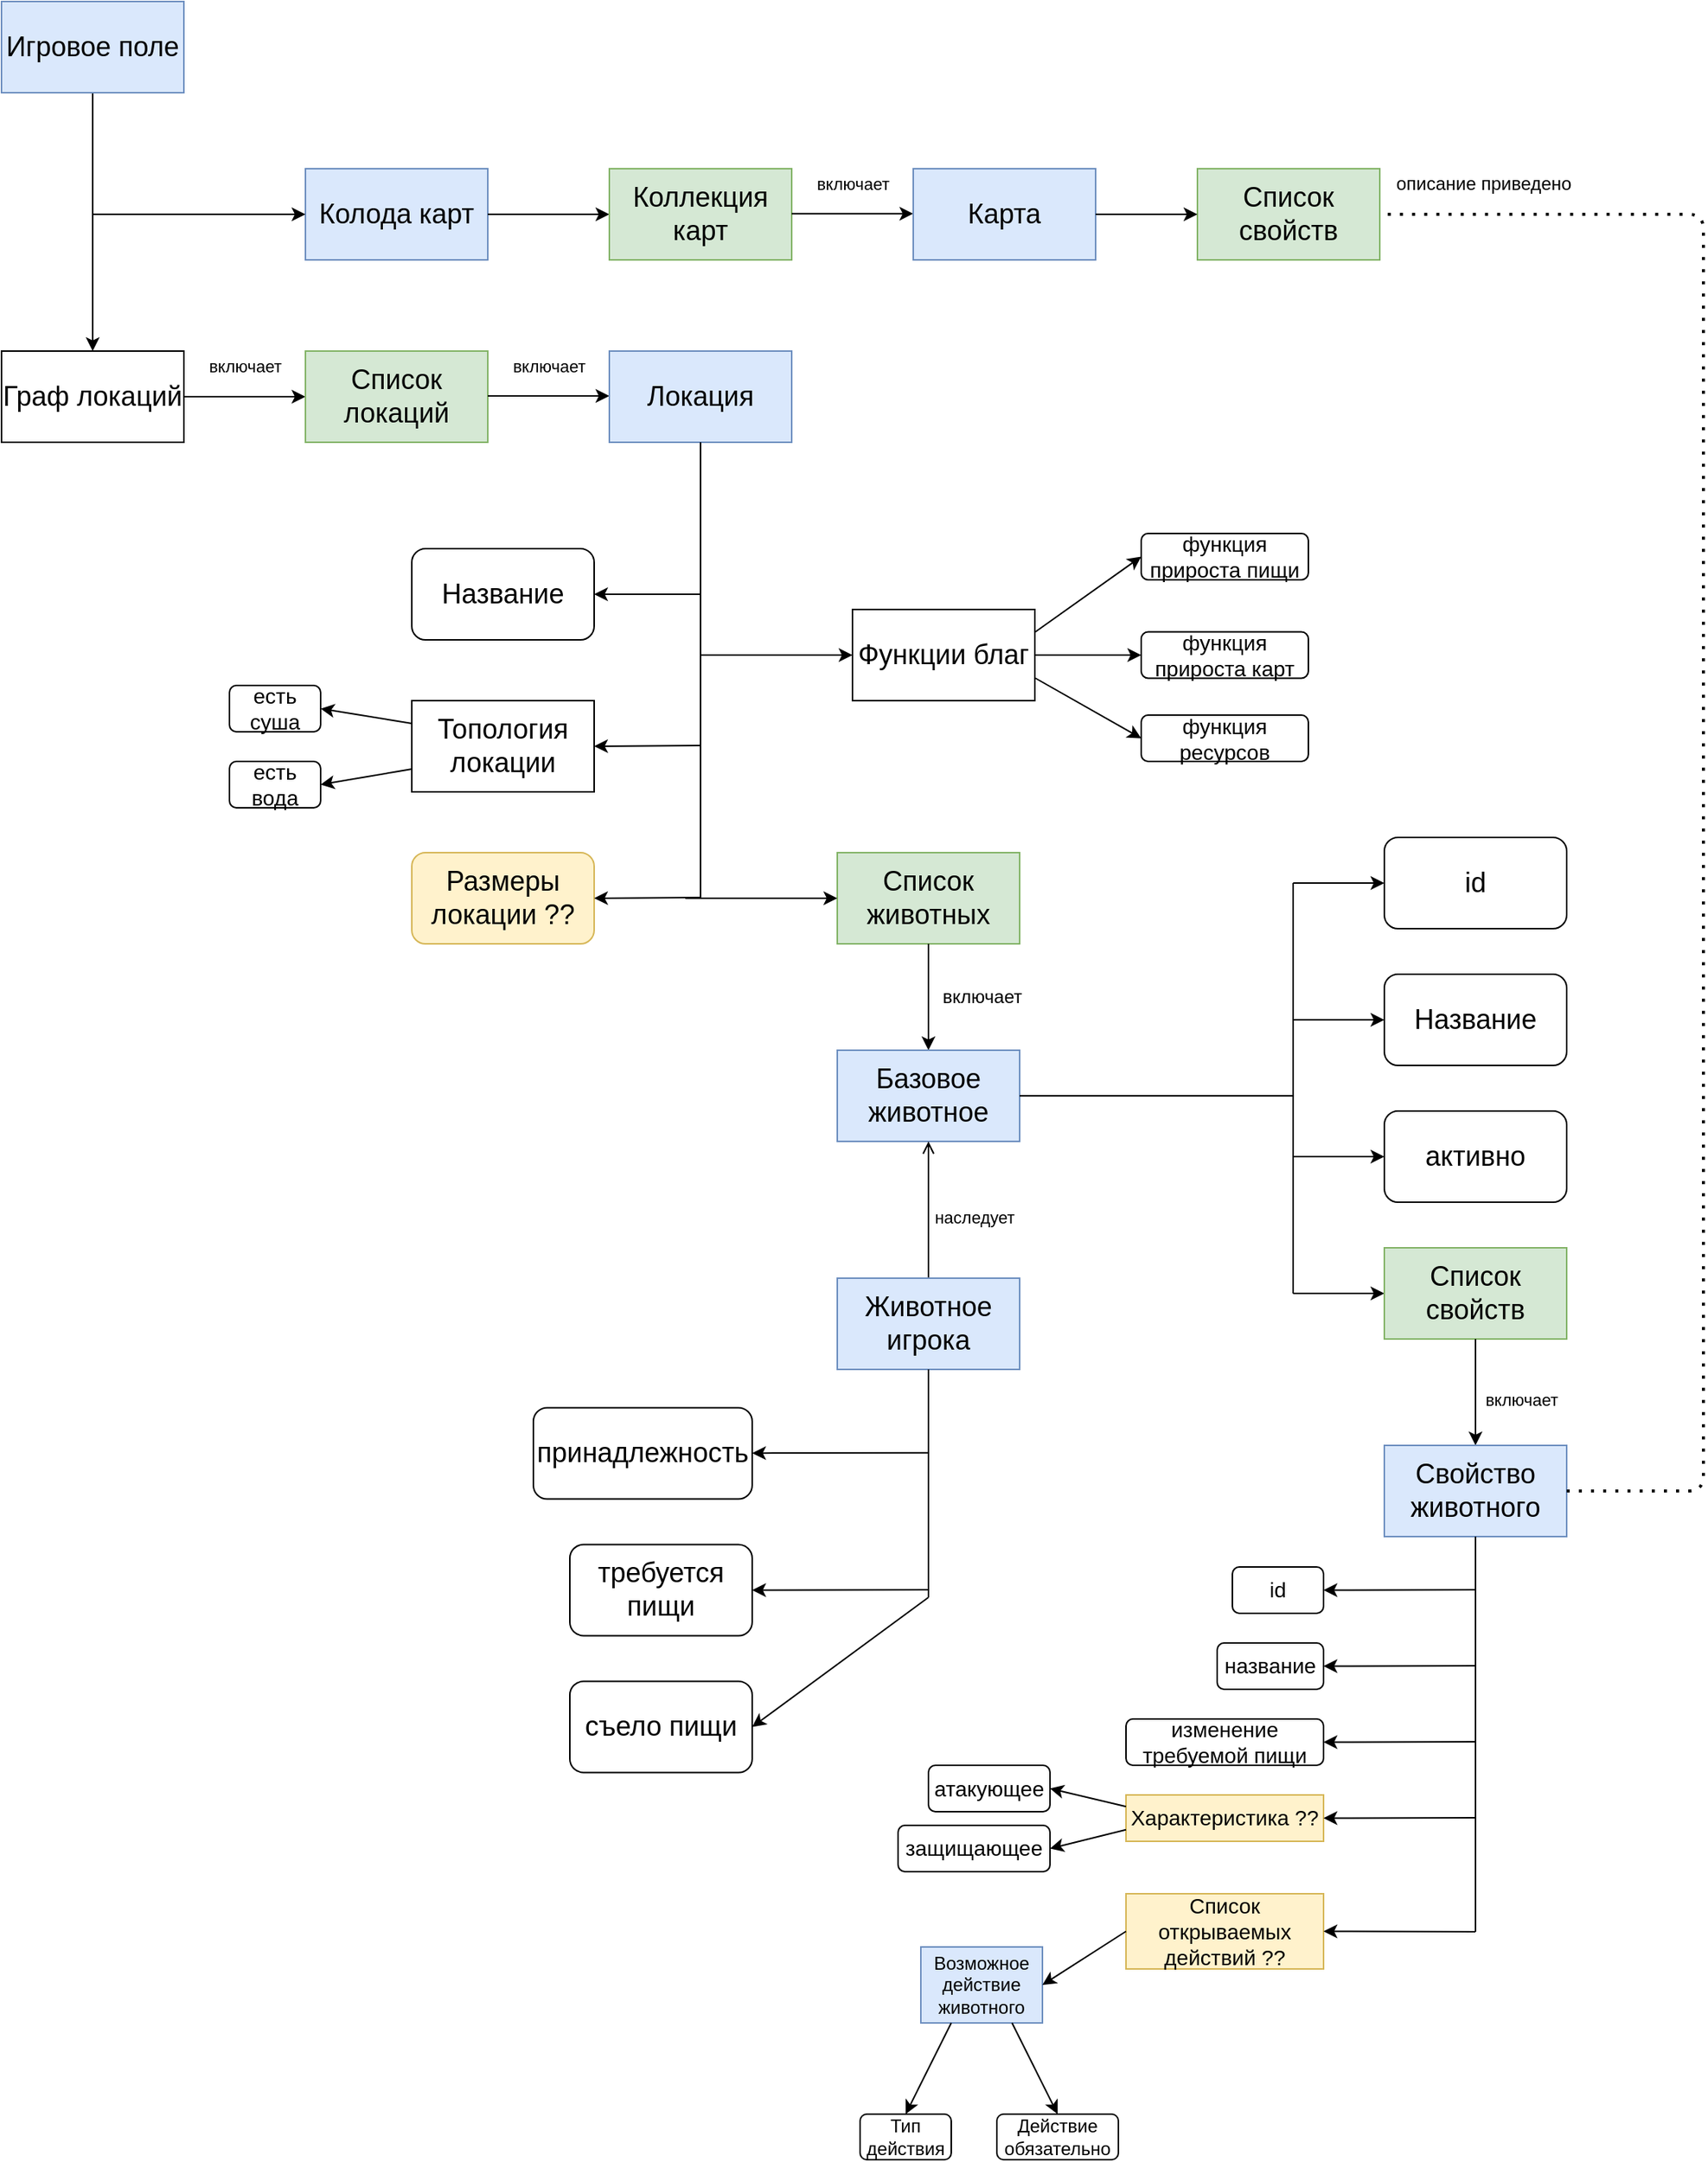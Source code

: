 <mxfile version="14.1.8" type="device"><diagram id="6wtYw5HtZqgbz1_ETLnZ" name="Страница 1"><mxGraphModel dx="1202" dy="1883" grid="1" gridSize="10" guides="1" tooltips="1" connect="1" arrows="1" fold="1" page="1" pageScale="1" pageWidth="827" pageHeight="1169" math="0" shadow="0"><root><mxCell id="0"/><mxCell id="1" parent="0"/><mxCell id="0WLhbKc92ET2SPhskV_l-2" style="edgeStyle=orthogonalEdgeStyle;rounded=0;orthogonalLoop=1;jettySize=auto;html=1;exitX=0.5;exitY=1;exitDx=0;exitDy=0;entryX=0.5;entryY=0;entryDx=0;entryDy=0;" edge="1" parent="1" source="0WLhbKc92ET2SPhskV_l-1" target="0WLhbKc92ET2SPhskV_l-4"><mxGeometry relative="1" as="geometry"><mxPoint x="100" y="130" as="targetPoint"/></mxGeometry></mxCell><mxCell id="0WLhbKc92ET2SPhskV_l-1" value="&lt;font style=&quot;font-size: 18px&quot;&gt;Игровое поле&lt;/font&gt;" style="rounded=0;whiteSpace=wrap;html=1;fillColor=#dae8fc;strokeColor=#6c8ebf;" vertex="1" parent="1"><mxGeometry x="40" y="-70" width="120" height="60" as="geometry"/></mxCell><mxCell id="0WLhbKc92ET2SPhskV_l-4" value="&lt;font style=&quot;font-size: 18px&quot;&gt;Граф локаций&lt;/font&gt;" style="rounded=0;whiteSpace=wrap;html=1;" vertex="1" parent="1"><mxGeometry x="40" y="160" width="120" height="60" as="geometry"/></mxCell><mxCell id="0WLhbKc92ET2SPhskV_l-5" value="включает" style="endArrow=classic;html=1;exitX=1;exitY=0.5;exitDx=0;exitDy=0;" edge="1" parent="1" source="0WLhbKc92ET2SPhskV_l-4"><mxGeometry y="20" width="50" height="50" relative="1" as="geometry"><mxPoint x="380" y="220" as="sourcePoint"/><mxPoint x="240" y="190" as="targetPoint"/><mxPoint as="offset"/></mxGeometry></mxCell><mxCell id="0WLhbKc92ET2SPhskV_l-6" value="&lt;font style=&quot;font-size: 18px&quot;&gt;Список локаций&lt;/font&gt;" style="rounded=0;whiteSpace=wrap;html=1;fillColor=#d5e8d4;strokeColor=#82b366;" vertex="1" parent="1"><mxGeometry x="240" y="160" width="120" height="60" as="geometry"/></mxCell><mxCell id="0WLhbKc92ET2SPhskV_l-8" value="включает" style="endArrow=classic;html=1;exitX=1;exitY=0.5;exitDx=0;exitDy=0;" edge="1" parent="1"><mxGeometry y="20" width="50" height="50" relative="1" as="geometry"><mxPoint x="360" y="189.5" as="sourcePoint"/><mxPoint x="440" y="189.5" as="targetPoint"/><mxPoint as="offset"/></mxGeometry></mxCell><mxCell id="0WLhbKc92ET2SPhskV_l-10" value="&lt;font style=&quot;font-size: 18px&quot;&gt;Локация&lt;/font&gt;" style="rounded=0;whiteSpace=wrap;html=1;fillColor=#dae8fc;strokeColor=#6c8ebf;" vertex="1" parent="1"><mxGeometry x="440" y="160" width="120" height="60" as="geometry"/></mxCell><mxCell id="0WLhbKc92ET2SPhskV_l-11" value="" style="endArrow=none;html=1;strokeColor=#000000;entryX=0.5;entryY=1;entryDx=0;entryDy=0;" edge="1" parent="1" target="0WLhbKc92ET2SPhskV_l-10"><mxGeometry width="50" height="50" relative="1" as="geometry"><mxPoint x="500" y="520" as="sourcePoint"/><mxPoint x="430" y="180" as="targetPoint"/></mxGeometry></mxCell><mxCell id="0WLhbKc92ET2SPhskV_l-12" value="" style="endArrow=classic;html=1;" edge="1" parent="1"><mxGeometry width="50" height="50" relative="1" as="geometry"><mxPoint x="500" y="320" as="sourcePoint"/><mxPoint x="430" y="320" as="targetPoint"/></mxGeometry></mxCell><mxCell id="0WLhbKc92ET2SPhskV_l-14" value="&lt;font style=&quot;font-size: 18px&quot;&gt;Название&lt;/font&gt;" style="rounded=1;whiteSpace=wrap;html=1;" vertex="1" parent="1"><mxGeometry x="310" y="290" width="120" height="60" as="geometry"/></mxCell><mxCell id="0WLhbKc92ET2SPhskV_l-15" value="&lt;font style=&quot;font-size: 18px&quot;&gt;Топология локации&lt;/font&gt;" style="rounded=0;whiteSpace=wrap;html=1;glass=0;" vertex="1" parent="1"><mxGeometry x="310" y="390" width="120" height="60" as="geometry"/></mxCell><mxCell id="0WLhbKc92ET2SPhskV_l-16" value="" style="endArrow=classic;html=1;entryX=1;entryY=0.5;entryDx=0;entryDy=0;" edge="1" parent="1" target="0WLhbKc92ET2SPhskV_l-15"><mxGeometry width="50" height="50" relative="1" as="geometry"><mxPoint x="500" y="419.5" as="sourcePoint"/><mxPoint x="430" y="419.5" as="targetPoint"/></mxGeometry></mxCell><mxCell id="0WLhbKc92ET2SPhskV_l-17" value="&lt;font style=&quot;font-size: 14px&quot;&gt;есть суша&lt;/font&gt;" style="rounded=1;whiteSpace=wrap;html=1;" vertex="1" parent="1"><mxGeometry x="190" y="380" width="60" height="30.5" as="geometry"/></mxCell><mxCell id="0WLhbKc92ET2SPhskV_l-18" value="&lt;font style=&quot;font-size: 14px&quot;&gt;есть вода&lt;/font&gt;" style="rounded=1;whiteSpace=wrap;html=1;" vertex="1" parent="1"><mxGeometry x="190" y="430" width="60" height="30.5" as="geometry"/></mxCell><mxCell id="0WLhbKc92ET2SPhskV_l-20" value="" style="endArrow=classic;html=1;entryX=1;entryY=0.5;entryDx=0;entryDy=0;exitX=0;exitY=0.25;exitDx=0;exitDy=0;" edge="1" parent="1" source="0WLhbKc92ET2SPhskV_l-15" target="0WLhbKc92ET2SPhskV_l-17"><mxGeometry width="50" height="50" relative="1" as="geometry"><mxPoint x="510" y="429.5" as="sourcePoint"/><mxPoint x="440" y="430" as="targetPoint"/></mxGeometry></mxCell><mxCell id="0WLhbKc92ET2SPhskV_l-21" value="" style="endArrow=classic;html=1;entryX=1;entryY=0.5;entryDx=0;entryDy=0;exitX=0;exitY=0.75;exitDx=0;exitDy=0;" edge="1" parent="1" source="0WLhbKc92ET2SPhskV_l-15" target="0WLhbKc92ET2SPhskV_l-18"><mxGeometry width="50" height="50" relative="1" as="geometry"><mxPoint x="320" y="415" as="sourcePoint"/><mxPoint x="260" y="405.25" as="targetPoint"/></mxGeometry></mxCell><mxCell id="0WLhbKc92ET2SPhskV_l-22" value="&lt;font style=&quot;font-size: 18px&quot;&gt;Размеры локации ??&lt;/font&gt;" style="rounded=1;whiteSpace=wrap;html=1;glass=0;fillColor=#fff2cc;strokeColor=#d6b656;" vertex="1" parent="1"><mxGeometry x="310" y="490" width="120" height="60" as="geometry"/></mxCell><mxCell id="0WLhbKc92ET2SPhskV_l-23" value="" style="endArrow=classic;html=1;entryX=1;entryY=0.5;entryDx=0;entryDy=0;" edge="1" parent="1"><mxGeometry width="50" height="50" relative="1" as="geometry"><mxPoint x="500" y="519.5" as="sourcePoint"/><mxPoint x="430" y="520" as="targetPoint"/></mxGeometry></mxCell><mxCell id="0WLhbKc92ET2SPhskV_l-24" value="&lt;font style=&quot;font-size: 18px&quot;&gt;Функции благ&lt;/font&gt;" style="rounded=0;whiteSpace=wrap;html=1;glass=0;" vertex="1" parent="1"><mxGeometry x="600" y="330" width="120" height="60" as="geometry"/></mxCell><mxCell id="0WLhbKc92ET2SPhskV_l-25" value="&lt;font style=&quot;font-size: 14px&quot;&gt;функция прироста пищи&lt;/font&gt;" style="rounded=1;whiteSpace=wrap;html=1;" vertex="1" parent="1"><mxGeometry x="790" y="280" width="110" height="30.5" as="geometry"/></mxCell><mxCell id="0WLhbKc92ET2SPhskV_l-27" value="&lt;font style=&quot;font-size: 14px&quot;&gt;функция прироста карт&lt;/font&gt;" style="rounded=1;whiteSpace=wrap;html=1;" vertex="1" parent="1"><mxGeometry x="790" y="344.75" width="110" height="30.5" as="geometry"/></mxCell><mxCell id="0WLhbKc92ET2SPhskV_l-28" value="&lt;font style=&quot;font-size: 14px&quot;&gt;функция ресурсов&lt;/font&gt;" style="rounded=1;whiteSpace=wrap;html=1;" vertex="1" parent="1"><mxGeometry x="790" y="399.5" width="110" height="30.5" as="geometry"/></mxCell><mxCell id="0WLhbKc92ET2SPhskV_l-29" value="" style="endArrow=classic;html=1;exitX=1;exitY=0.25;exitDx=0;exitDy=0;entryX=0;entryY=0.5;entryDx=0;entryDy=0;" edge="1" parent="1" source="0WLhbKc92ET2SPhskV_l-24" target="0WLhbKc92ET2SPhskV_l-25"><mxGeometry width="50" height="50" relative="1" as="geometry"><mxPoint x="410" y="420" as="sourcePoint"/><mxPoint x="460" y="370" as="targetPoint"/></mxGeometry></mxCell><mxCell id="0WLhbKc92ET2SPhskV_l-30" value="" style="endArrow=classic;html=1;exitX=1;exitY=0.5;exitDx=0;exitDy=0;entryX=0;entryY=0.5;entryDx=0;entryDy=0;" edge="1" parent="1" source="0WLhbKc92ET2SPhskV_l-24" target="0WLhbKc92ET2SPhskV_l-27"><mxGeometry width="50" height="50" relative="1" as="geometry"><mxPoint x="720" y="360.25" as="sourcePoint"/><mxPoint x="770" y="310.5" as="targetPoint"/></mxGeometry></mxCell><mxCell id="0WLhbKc92ET2SPhskV_l-31" value="" style="endArrow=classic;html=1;exitX=1;exitY=0.75;exitDx=0;exitDy=0;entryX=0;entryY=0.5;entryDx=0;entryDy=0;" edge="1" parent="1" source="0WLhbKc92ET2SPhskV_l-24" target="0WLhbKc92ET2SPhskV_l-28"><mxGeometry width="50" height="50" relative="1" as="geometry"><mxPoint x="740" y="365" as="sourcePoint"/><mxPoint x="790" y="315.25" as="targetPoint"/></mxGeometry></mxCell><mxCell id="0WLhbKc92ET2SPhskV_l-32" value="" style="endArrow=classic;html=1;entryX=0;entryY=0.5;entryDx=0;entryDy=0;" edge="1" parent="1" target="0WLhbKc92ET2SPhskV_l-24"><mxGeometry width="50" height="50" relative="1" as="geometry"><mxPoint x="500" y="360" as="sourcePoint"/><mxPoint x="460" y="370" as="targetPoint"/></mxGeometry></mxCell><mxCell id="0WLhbKc92ET2SPhskV_l-33" value="&lt;font style=&quot;font-size: 18px&quot;&gt;Список животных&lt;/font&gt;" style="rounded=0;whiteSpace=wrap;html=1;fillColor=#d5e8d4;strokeColor=#82b366;" vertex="1" parent="1"><mxGeometry x="590" y="490" width="120" height="60" as="geometry"/></mxCell><mxCell id="0WLhbKc92ET2SPhskV_l-34" value="" style="endArrow=classic;html=1;entryX=0;entryY=0.5;entryDx=0;entryDy=0;" edge="1" parent="1" target="0WLhbKc92ET2SPhskV_l-33"><mxGeometry width="50" height="50" relative="1" as="geometry"><mxPoint x="490" y="520" as="sourcePoint"/><mxPoint x="450" y="380" as="targetPoint"/></mxGeometry></mxCell><mxCell id="0WLhbKc92ET2SPhskV_l-35" value="" style="endArrow=classic;html=1;exitX=0.5;exitY=1;exitDx=0;exitDy=0;" edge="1" parent="1" source="0WLhbKc92ET2SPhskV_l-33"><mxGeometry width="50" height="50" relative="1" as="geometry"><mxPoint x="410" y="620" as="sourcePoint"/><mxPoint x="650" y="620" as="targetPoint"/></mxGeometry></mxCell><mxCell id="0WLhbKc92ET2SPhskV_l-36" value="включает" style="text;html=1;align=center;verticalAlign=middle;resizable=0;points=[];autosize=1;" vertex="1" parent="1"><mxGeometry x="650" y="575" width="70" height="20" as="geometry"/></mxCell><mxCell id="0WLhbKc92ET2SPhskV_l-37" value="&lt;font style=&quot;font-size: 18px&quot;&gt;Базовое животное&lt;/font&gt;" style="rounded=0;whiteSpace=wrap;html=1;fillColor=#dae8fc;strokeColor=#6c8ebf;" vertex="1" parent="1"><mxGeometry x="590" y="620" width="120" height="60" as="geometry"/></mxCell><mxCell id="0WLhbKc92ET2SPhskV_l-38" value="" style="endArrow=none;html=1;rounded=0;" edge="1" parent="1"><mxGeometry width="50" height="50" relative="1" as="geometry"><mxPoint x="710" y="650" as="sourcePoint"/><mxPoint x="890" y="780" as="targetPoint"/><Array as="points"><mxPoint x="890" y="650"/></Array></mxGeometry></mxCell><mxCell id="0WLhbKc92ET2SPhskV_l-39" value="" style="endArrow=classic;html=1;" edge="1" parent="1"><mxGeometry width="50" height="50" relative="1" as="geometry"><mxPoint x="890" y="510" as="sourcePoint"/><mxPoint x="950" y="510" as="targetPoint"/></mxGeometry></mxCell><mxCell id="0WLhbKc92ET2SPhskV_l-40" value="&lt;font style=&quot;font-size: 18px&quot;&gt;id&lt;/font&gt;" style="rounded=1;whiteSpace=wrap;html=1;" vertex="1" parent="1"><mxGeometry x="950" y="480" width="120" height="60" as="geometry"/></mxCell><mxCell id="0WLhbKc92ET2SPhskV_l-41" value="" style="endArrow=classic;html=1;" edge="1" parent="1"><mxGeometry width="50" height="50" relative="1" as="geometry"><mxPoint x="890" y="600" as="sourcePoint"/><mxPoint x="950" y="600" as="targetPoint"/></mxGeometry></mxCell><mxCell id="0WLhbKc92ET2SPhskV_l-42" value="&lt;font style=&quot;font-size: 18px&quot;&gt;Название&lt;/font&gt;" style="rounded=1;whiteSpace=wrap;html=1;" vertex="1" parent="1"><mxGeometry x="950" y="570" width="120" height="60" as="geometry"/></mxCell><mxCell id="0WLhbKc92ET2SPhskV_l-43" value="" style="endArrow=classic;html=1;" edge="1" parent="1"><mxGeometry width="50" height="50" relative="1" as="geometry"><mxPoint x="890" y="690" as="sourcePoint"/><mxPoint x="950" y="690" as="targetPoint"/></mxGeometry></mxCell><mxCell id="0WLhbKc92ET2SPhskV_l-44" value="&lt;font style=&quot;font-size: 18px&quot;&gt;активно&lt;/font&gt;" style="rounded=1;whiteSpace=wrap;html=1;" vertex="1" parent="1"><mxGeometry x="950" y="660" width="120" height="60" as="geometry"/></mxCell><mxCell id="0WLhbKc92ET2SPhskV_l-45" value="" style="endArrow=classic;html=1;" edge="1" parent="1"><mxGeometry width="50" height="50" relative="1" as="geometry"><mxPoint x="890" y="780" as="sourcePoint"/><mxPoint x="950" y="780" as="targetPoint"/></mxGeometry></mxCell><mxCell id="0WLhbKc92ET2SPhskV_l-46" value="&lt;font style=&quot;font-size: 18px&quot;&gt;Список свойств&lt;/font&gt;" style="rounded=0;whiteSpace=wrap;html=1;fillColor=#d5e8d4;strokeColor=#82b366;" vertex="1" parent="1"><mxGeometry x="950" y="750" width="120" height="60" as="geometry"/></mxCell><mxCell id="0WLhbKc92ET2SPhskV_l-47" value="" style="endArrow=none;html=1;" edge="1" parent="1"><mxGeometry width="50" height="50" relative="1" as="geometry"><mxPoint x="890" y="650" as="sourcePoint"/><mxPoint x="890" y="510" as="targetPoint"/></mxGeometry></mxCell><mxCell id="0WLhbKc92ET2SPhskV_l-48" value="включает" style="endArrow=classic;html=1;exitX=0.5;exitY=1;exitDx=0;exitDy=0;entryX=0.5;entryY=0;entryDx=0;entryDy=0;" edge="1" parent="1" source="0WLhbKc92ET2SPhskV_l-46" target="0WLhbKc92ET2SPhskV_l-49"><mxGeometry x="0.143" y="30" width="50" height="50" relative="1" as="geometry"><mxPoint x="1070" y="779.5" as="sourcePoint"/><mxPoint x="1150" y="779.5" as="targetPoint"/><mxPoint as="offset"/></mxGeometry></mxCell><mxCell id="0WLhbKc92ET2SPhskV_l-49" value="&lt;font style=&quot;font-size: 18px&quot;&gt;Свойство животного&lt;/font&gt;" style="rounded=0;whiteSpace=wrap;html=1;fillColor=#dae8fc;strokeColor=#6c8ebf;" vertex="1" parent="1"><mxGeometry x="950" y="880" width="120" height="60" as="geometry"/></mxCell><mxCell id="0WLhbKc92ET2SPhskV_l-50" value="" style="endArrow=none;html=1;entryX=0.5;entryY=1;entryDx=0;entryDy=0;" edge="1" parent="1" target="0WLhbKc92ET2SPhskV_l-49"><mxGeometry width="50" height="50" relative="1" as="geometry"><mxPoint x="1010" y="1200" as="sourcePoint"/><mxPoint x="660" y="690" as="targetPoint"/></mxGeometry></mxCell><mxCell id="0WLhbKc92ET2SPhskV_l-51" value="&lt;font style=&quot;font-size: 14px&quot;&gt;название&lt;/font&gt;" style="rounded=1;whiteSpace=wrap;html=1;" vertex="1" parent="1"><mxGeometry x="840" y="1010" width="70" height="30.5" as="geometry"/></mxCell><mxCell id="0WLhbKc92ET2SPhskV_l-52" value="&lt;font style=&quot;font-size: 14px&quot;&gt;id&lt;/font&gt;" style="rounded=1;whiteSpace=wrap;html=1;" vertex="1" parent="1"><mxGeometry x="850" y="960" width="60" height="30.5" as="geometry"/></mxCell><mxCell id="0WLhbKc92ET2SPhskV_l-53" value="" style="endArrow=classic;html=1;entryX=1;entryY=0.5;entryDx=0;entryDy=0;" edge="1" parent="1" target="0WLhbKc92ET2SPhskV_l-51"><mxGeometry width="50" height="50" relative="1" as="geometry"><mxPoint x="1010" y="1025" as="sourcePoint"/><mxPoint x="970" y="1060" as="targetPoint"/></mxGeometry></mxCell><mxCell id="0WLhbKc92ET2SPhskV_l-54" value="" style="endArrow=classic;html=1;entryX=1;entryY=0.5;entryDx=0;entryDy=0;" edge="1" parent="1" target="0WLhbKc92ET2SPhskV_l-52"><mxGeometry width="50" height="50" relative="1" as="geometry"><mxPoint x="1010" y="975" as="sourcePoint"/><mxPoint x="790" y="935.25" as="targetPoint"/></mxGeometry></mxCell><mxCell id="0WLhbKc92ET2SPhskV_l-55" value="&lt;font style=&quot;font-size: 14px&quot;&gt;изменение требуемой пищи&lt;/font&gt;" style="rounded=1;whiteSpace=wrap;html=1;" vertex="1" parent="1"><mxGeometry x="780" y="1060" width="130" height="30.5" as="geometry"/></mxCell><mxCell id="0WLhbKc92ET2SPhskV_l-56" value="" style="endArrow=classic;html=1;entryX=1;entryY=0.5;entryDx=0;entryDy=0;" edge="1" parent="1" target="0WLhbKc92ET2SPhskV_l-55"><mxGeometry width="50" height="50" relative="1" as="geometry"><mxPoint x="1010" y="1075" as="sourcePoint"/><mxPoint x="970" y="1110" as="targetPoint"/></mxGeometry></mxCell><mxCell id="0WLhbKc92ET2SPhskV_l-57" value="&lt;font style=&quot;font-size: 14px&quot;&gt;Характеристика ??&lt;/font&gt;" style="rounded=0;whiteSpace=wrap;html=1;fillColor=#fff2cc;strokeColor=#d6b656;" vertex="1" parent="1"><mxGeometry x="780" y="1110" width="130" height="30.5" as="geometry"/></mxCell><mxCell id="0WLhbKc92ET2SPhskV_l-58" value="" style="endArrow=classic;html=1;entryX=1;entryY=0.5;entryDx=0;entryDy=0;" edge="1" parent="1" target="0WLhbKc92ET2SPhskV_l-57"><mxGeometry width="50" height="50" relative="1" as="geometry"><mxPoint x="1010" y="1125" as="sourcePoint"/><mxPoint x="960" y="1160" as="targetPoint"/></mxGeometry></mxCell><mxCell id="0WLhbKc92ET2SPhskV_l-59" value="&lt;span style=&quot;font-size: 14px&quot;&gt;атакующее&lt;/span&gt;" style="rounded=1;whiteSpace=wrap;html=1;" vertex="1" parent="1"><mxGeometry x="650" y="1090.5" width="80" height="30.5" as="geometry"/></mxCell><mxCell id="0WLhbKc92ET2SPhskV_l-60" value="&lt;font style=&quot;font-size: 14px&quot;&gt;защищающее&lt;/font&gt;" style="rounded=1;whiteSpace=wrap;html=1;" vertex="1" parent="1"><mxGeometry x="630" y="1130" width="100" height="30.5" as="geometry"/></mxCell><mxCell id="0WLhbKc92ET2SPhskV_l-61" value="" style="endArrow=classic;html=1;entryX=1;entryY=0.5;entryDx=0;entryDy=0;exitX=0;exitY=0.25;exitDx=0;exitDy=0;" edge="1" parent="1" target="0WLhbKc92ET2SPhskV_l-59" source="0WLhbKc92ET2SPhskV_l-57"><mxGeometry width="50" height="50" relative="1" as="geometry"><mxPoint x="770" y="1110" as="sourcePoint"/><mxPoint x="900" y="1135" as="targetPoint"/></mxGeometry></mxCell><mxCell id="0WLhbKc92ET2SPhskV_l-62" value="" style="endArrow=classic;html=1;entryX=1;entryY=0.5;entryDx=0;entryDy=0;exitX=0;exitY=0.75;exitDx=0;exitDy=0;" edge="1" parent="1" target="0WLhbKc92ET2SPhskV_l-60" source="0WLhbKc92ET2SPhskV_l-57"><mxGeometry width="50" height="50" relative="1" as="geometry"><mxPoint x="770" y="1140" as="sourcePoint"/><mxPoint x="720" y="1110.25" as="targetPoint"/></mxGeometry></mxCell><mxCell id="0WLhbKc92ET2SPhskV_l-63" value="&lt;font style=&quot;font-size: 14px&quot;&gt;Список открываемых действий ??&lt;/font&gt;" style="rounded=0;whiteSpace=wrap;html=1;fillColor=#fff2cc;strokeColor=#d6b656;" vertex="1" parent="1"><mxGeometry x="780" y="1175" width="130" height="49.5" as="geometry"/></mxCell><mxCell id="0WLhbKc92ET2SPhskV_l-64" value="" style="endArrow=classic;html=1;entryX=1;entryY=0.5;entryDx=0;entryDy=0;" edge="1" parent="1" target="0WLhbKc92ET2SPhskV_l-63"><mxGeometry width="50" height="50" relative="1" as="geometry"><mxPoint x="1010" y="1200" as="sourcePoint"/><mxPoint x="960" y="1230" as="targetPoint"/></mxGeometry></mxCell><mxCell id="0WLhbKc92ET2SPhskV_l-66" value="Возможное действие животного" style="rounded=0;whiteSpace=wrap;html=1;glass=0;fillColor=#dae8fc;strokeColor=#6c8ebf;" vertex="1" parent="1"><mxGeometry x="645" y="1210" width="80" height="50" as="geometry"/></mxCell><mxCell id="0WLhbKc92ET2SPhskV_l-67" value="" style="endArrow=classic;html=1;exitX=0;exitY=0.5;exitDx=0;exitDy=0;entryX=1;entryY=0.5;entryDx=0;entryDy=0;" edge="1" parent="1" source="0WLhbKc92ET2SPhskV_l-63" target="0WLhbKc92ET2SPhskV_l-66"><mxGeometry width="50" height="50" relative="1" as="geometry"><mxPoint x="820" y="1100" as="sourcePoint"/><mxPoint x="870" y="1050" as="targetPoint"/></mxGeometry></mxCell><mxCell id="0WLhbKc92ET2SPhskV_l-68" value="Тип действия" style="rounded=1;whiteSpace=wrap;html=1;glass=0;" vertex="1" parent="1"><mxGeometry x="605" y="1320" width="60" height="30" as="geometry"/></mxCell><mxCell id="0WLhbKc92ET2SPhskV_l-69" value="Действие обязательно" style="rounded=1;whiteSpace=wrap;html=1;glass=0;" vertex="1" parent="1"><mxGeometry x="695" y="1320" width="80" height="30" as="geometry"/></mxCell><mxCell id="0WLhbKc92ET2SPhskV_l-70" value="" style="endArrow=classic;html=1;entryX=0.5;entryY=0;entryDx=0;entryDy=0;exitX=0.25;exitY=1;exitDx=0;exitDy=0;" edge="1" parent="1" source="0WLhbKc92ET2SPhskV_l-66" target="0WLhbKc92ET2SPhskV_l-68"><mxGeometry width="50" height="50" relative="1" as="geometry"><mxPoint x="820" y="1260" as="sourcePoint"/><mxPoint x="870" y="1210" as="targetPoint"/></mxGeometry></mxCell><mxCell id="0WLhbKc92ET2SPhskV_l-71" value="" style="endArrow=classic;html=1;entryX=0.5;entryY=0;entryDx=0;entryDy=0;exitX=0.75;exitY=1;exitDx=0;exitDy=0;" edge="1" parent="1" source="0WLhbKc92ET2SPhskV_l-66" target="0WLhbKc92ET2SPhskV_l-69"><mxGeometry width="50" height="50" relative="1" as="geometry"><mxPoint x="695" y="1270" as="sourcePoint"/><mxPoint x="660" y="1330" as="targetPoint"/></mxGeometry></mxCell><mxCell id="0WLhbKc92ET2SPhskV_l-72" value="наследует" style="endArrow=open;html=1;entryX=0.5;entryY=1;entryDx=0;entryDy=0;endFill=0;" edge="1" parent="1" target="0WLhbKc92ET2SPhskV_l-37"><mxGeometry x="-0.111" y="-30" width="50" height="50" relative="1" as="geometry"><mxPoint x="650" y="770" as="sourcePoint"/><mxPoint x="840" y="540" as="targetPoint"/><mxPoint as="offset"/></mxGeometry></mxCell><mxCell id="0WLhbKc92ET2SPhskV_l-73" value="&lt;font style=&quot;font-size: 18px&quot;&gt;Животное игрока&lt;/font&gt;" style="rounded=0;whiteSpace=wrap;html=1;fillColor=#dae8fc;strokeColor=#6c8ebf;" vertex="1" parent="1"><mxGeometry x="590" y="770" width="120" height="60" as="geometry"/></mxCell><mxCell id="0WLhbKc92ET2SPhskV_l-74" value="" style="endArrow=none;html=1;strokeColor=#000000;entryX=0.5;entryY=1;entryDx=0;entryDy=0;" edge="1" parent="1" target="0WLhbKc92ET2SPhskV_l-73"><mxGeometry width="50" height="50" relative="1" as="geometry"><mxPoint x="650" y="980" as="sourcePoint"/><mxPoint x="840" y="870" as="targetPoint"/></mxGeometry></mxCell><mxCell id="0WLhbKc92ET2SPhskV_l-75" value="&lt;font style=&quot;font-size: 18px&quot;&gt;принадлежность&lt;/font&gt;" style="rounded=1;whiteSpace=wrap;html=1;" vertex="1" parent="1"><mxGeometry x="390" y="855.25" width="144" height="60" as="geometry"/></mxCell><mxCell id="0WLhbKc92ET2SPhskV_l-76" value="&lt;font style=&quot;font-size: 18px&quot;&gt;требуется пищи&lt;/font&gt;" style="rounded=1;whiteSpace=wrap;html=1;" vertex="1" parent="1"><mxGeometry x="414" y="945.25" width="120" height="60" as="geometry"/></mxCell><mxCell id="0WLhbKc92ET2SPhskV_l-77" value="&lt;font style=&quot;font-size: 18px&quot;&gt;съело пищи&lt;/font&gt;" style="rounded=1;whiteSpace=wrap;html=1;" vertex="1" parent="1"><mxGeometry x="414" y="1035.25" width="120" height="60" as="geometry"/></mxCell><mxCell id="0WLhbKc92ET2SPhskV_l-78" value="" style="endArrow=classic;html=1;entryX=1;entryY=0.5;entryDx=0;entryDy=0;" edge="1" parent="1" target="0WLhbKc92ET2SPhskV_l-77"><mxGeometry width="50" height="50" relative="1" as="geometry"><mxPoint x="650" y="980" as="sourcePoint"/><mxPoint x="840" y="950" as="targetPoint"/></mxGeometry></mxCell><mxCell id="0WLhbKc92ET2SPhskV_l-79" value="" style="endArrow=classic;html=1;entryX=1;entryY=0.5;entryDx=0;entryDy=0;" edge="1" parent="1" target="0WLhbKc92ET2SPhskV_l-76"><mxGeometry width="50" height="50" relative="1" as="geometry"><mxPoint x="650" y="975" as="sourcePoint"/><mxPoint x="544" y="1075.25" as="targetPoint"/></mxGeometry></mxCell><mxCell id="0WLhbKc92ET2SPhskV_l-80" value="" style="endArrow=classic;html=1;entryX=1;entryY=0.5;entryDx=0;entryDy=0;" edge="1" parent="1"><mxGeometry width="50" height="50" relative="1" as="geometry"><mxPoint x="650" y="884.83" as="sourcePoint"/><mxPoint x="534" y="885.08" as="targetPoint"/></mxGeometry></mxCell><mxCell id="0WLhbKc92ET2SPhskV_l-81" value="&lt;font style=&quot;font-size: 18px&quot;&gt;Колода карт&lt;/font&gt;" style="rounded=0;whiteSpace=wrap;html=1;fillColor=#dae8fc;strokeColor=#6c8ebf;" vertex="1" parent="1"><mxGeometry x="240" y="40" width="120" height="60" as="geometry"/></mxCell><mxCell id="0WLhbKc92ET2SPhskV_l-82" value="" style="endArrow=classic;html=1;entryX=0;entryY=0.5;entryDx=0;entryDy=0;" edge="1" parent="1" target="0WLhbKc92ET2SPhskV_l-81"><mxGeometry width="50" height="50" relative="1" as="geometry"><mxPoint x="100" y="70" as="sourcePoint"/><mxPoint x="330" y="120" as="targetPoint"/></mxGeometry></mxCell><mxCell id="0WLhbKc92ET2SPhskV_l-83" value="" style="endArrow=classic;html=1;exitX=1;exitY=0.5;exitDx=0;exitDy=0;entryX=0;entryY=0.5;entryDx=0;entryDy=0;" edge="1" parent="1" source="0WLhbKc92ET2SPhskV_l-81" target="0WLhbKc92ET2SPhskV_l-84"><mxGeometry width="50" height="50" relative="1" as="geometry"><mxPoint x="280" y="170" as="sourcePoint"/><mxPoint x="400" y="70" as="targetPoint"/></mxGeometry></mxCell><mxCell id="0WLhbKc92ET2SPhskV_l-84" value="&lt;font style=&quot;font-size: 18px&quot;&gt;Коллекция карт&lt;/font&gt;" style="rounded=0;whiteSpace=wrap;html=1;fillColor=#d5e8d4;strokeColor=#82b366;" vertex="1" parent="1"><mxGeometry x="440" y="40" width="120" height="60" as="geometry"/></mxCell><mxCell id="0WLhbKc92ET2SPhskV_l-86" value="включает" style="endArrow=classic;html=1;exitX=1;exitY=0.5;exitDx=0;exitDy=0;" edge="1" parent="1"><mxGeometry y="20" width="50" height="50" relative="1" as="geometry"><mxPoint x="560" y="69.58" as="sourcePoint"/><mxPoint x="640" y="69.58" as="targetPoint"/><mxPoint as="offset"/></mxGeometry></mxCell><mxCell id="0WLhbKc92ET2SPhskV_l-87" value="&lt;font style=&quot;font-size: 18px&quot;&gt;Карта&lt;/font&gt;" style="rounded=0;whiteSpace=wrap;html=1;fillColor=#dae8fc;strokeColor=#6c8ebf;" vertex="1" parent="1"><mxGeometry x="640" y="40" width="120" height="60" as="geometry"/></mxCell><mxCell id="0WLhbKc92ET2SPhskV_l-88" value="&lt;font style=&quot;font-size: 18px&quot;&gt;Список свойств&lt;/font&gt;" style="rounded=0;whiteSpace=wrap;html=1;fillColor=#d5e8d4;strokeColor=#82b366;" vertex="1" parent="1"><mxGeometry x="827" y="40" width="120" height="60" as="geometry"/></mxCell><mxCell id="0WLhbKc92ET2SPhskV_l-90" value="" style="endArrow=classic;html=1;exitX=1;exitY=0.5;exitDx=0;exitDy=0;entryX=0;entryY=0.5;entryDx=0;entryDy=0;" edge="1" parent="1" source="0WLhbKc92ET2SPhskV_l-87" target="0WLhbKc92ET2SPhskV_l-88"><mxGeometry width="50" height="50" relative="1" as="geometry"><mxPoint x="820" y="260" as="sourcePoint"/><mxPoint x="870" y="210" as="targetPoint"/></mxGeometry></mxCell><mxCell id="0WLhbKc92ET2SPhskV_l-91" value="" style="endArrow=none;dashed=1;html=1;dashPattern=1 3;strokeWidth=2;entryX=1;entryY=0.5;entryDx=0;entryDy=0;exitX=1;exitY=0.5;exitDx=0;exitDy=0;" edge="1" parent="1" source="0WLhbKc92ET2SPhskV_l-49" target="0WLhbKc92ET2SPhskV_l-88"><mxGeometry width="50" height="50" relative="1" as="geometry"><mxPoint x="1220" y="550" as="sourcePoint"/><mxPoint x="700" y="220" as="targetPoint"/><Array as="points"><mxPoint x="1160" y="910"/><mxPoint x="1160" y="70"/></Array></mxGeometry></mxCell><mxCell id="0WLhbKc92ET2SPhskV_l-92" value="описание приведено" style="text;html=1;align=center;verticalAlign=middle;resizable=0;points=[];autosize=1;" vertex="1" parent="1"><mxGeometry x="950" y="40" width="130" height="20" as="geometry"/></mxCell></root></mxGraphModel></diagram></mxfile>